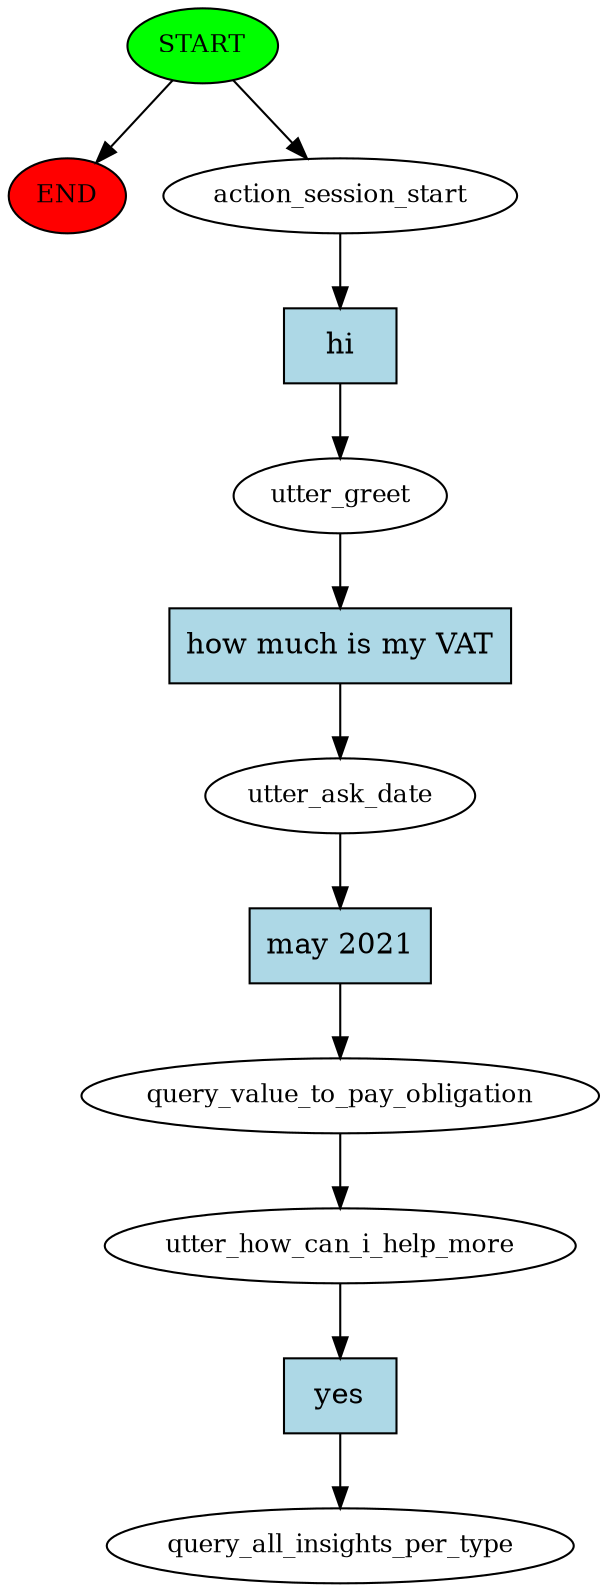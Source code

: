 digraph  {
0 [class="start active", fillcolor=green, fontsize=12, label=START, style=filled];
"-1" [class=end, fillcolor=red, fontsize=12, label=END, style=filled];
1 [class=active, fontsize=12, label=action_session_start];
2 [class=active, fontsize=12, label=utter_greet];
3 [class=active, fontsize=12, label=utter_ask_date];
4 [class=active, fontsize=12, label=query_value_to_pay_obligation];
5 [class=active, fontsize=12, label=utter_how_can_i_help_more];
6 [class="dashed active", fontsize=12, label=query_all_insights_per_type];
7 [class="intent active", fillcolor=lightblue, label=hi, shape=rect, style=filled];
8 [class="intent active", fillcolor=lightblue, label="how much is my VAT", shape=rect, style=filled];
9 [class="intent active", fillcolor=lightblue, label="may 2021", shape=rect, style=filled];
10 [class="intent active", fillcolor=lightblue, label=yes, shape=rect, style=filled];
0 -> "-1"  [class="", key=NONE, label=""];
0 -> 1  [class=active, key=NONE, label=""];
1 -> 7  [class=active, key=0];
2 -> 8  [class=active, key=0];
3 -> 9  [class=active, key=0];
4 -> 5  [class=active, key=NONE, label=""];
5 -> 10  [class=active, key=0];
7 -> 2  [class=active, key=0];
8 -> 3  [class=active, key=0];
9 -> 4  [class=active, key=0];
10 -> 6  [class=active, key=0];
}
